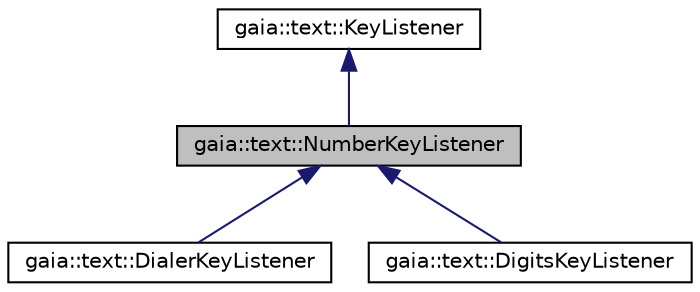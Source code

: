 digraph G
{
  edge [fontname="Helvetica",fontsize="10",labelfontname="Helvetica",labelfontsize="10"];
  node [fontname="Helvetica",fontsize="10",shape=record];
  Node1 [label="gaia::text::NumberKeyListener",height=0.2,width=0.4,color="black", fillcolor="grey75", style="filled" fontcolor="black"];
  Node2 -> Node1 [dir=back,color="midnightblue",fontsize="10",style="solid",fontname="Helvetica"];
  Node2 [label="gaia::text::KeyListener",height=0.2,width=0.4,color="black", fillcolor="white", style="filled",URL="$d7/d60/classgaia_1_1text_1_1_key_listener.html",tooltip="Interface for converting text key events into edit operations on an Editable class."];
  Node1 -> Node3 [dir=back,color="midnightblue",fontsize="10",style="solid",fontname="Helvetica"];
  Node3 [label="gaia::text::DialerKeyListener",height=0.2,width=0.4,color="black", fillcolor="white", style="filled",URL="$d3/dec/classgaia_1_1text_1_1_dialer_key_listener.html",tooltip="For dialing-only text entry."];
  Node1 -> Node4 [dir=back,color="midnightblue",fontsize="10",style="solid",fontname="Helvetica"];
  Node4 [label="gaia::text::DigitsKeyListener",height=0.2,width=0.4,color="black", fillcolor="white", style="filled",URL="$d6/de9/classgaia_1_1text_1_1_digits_key_listener.html",tooltip="For digits-only text entry."];
}
